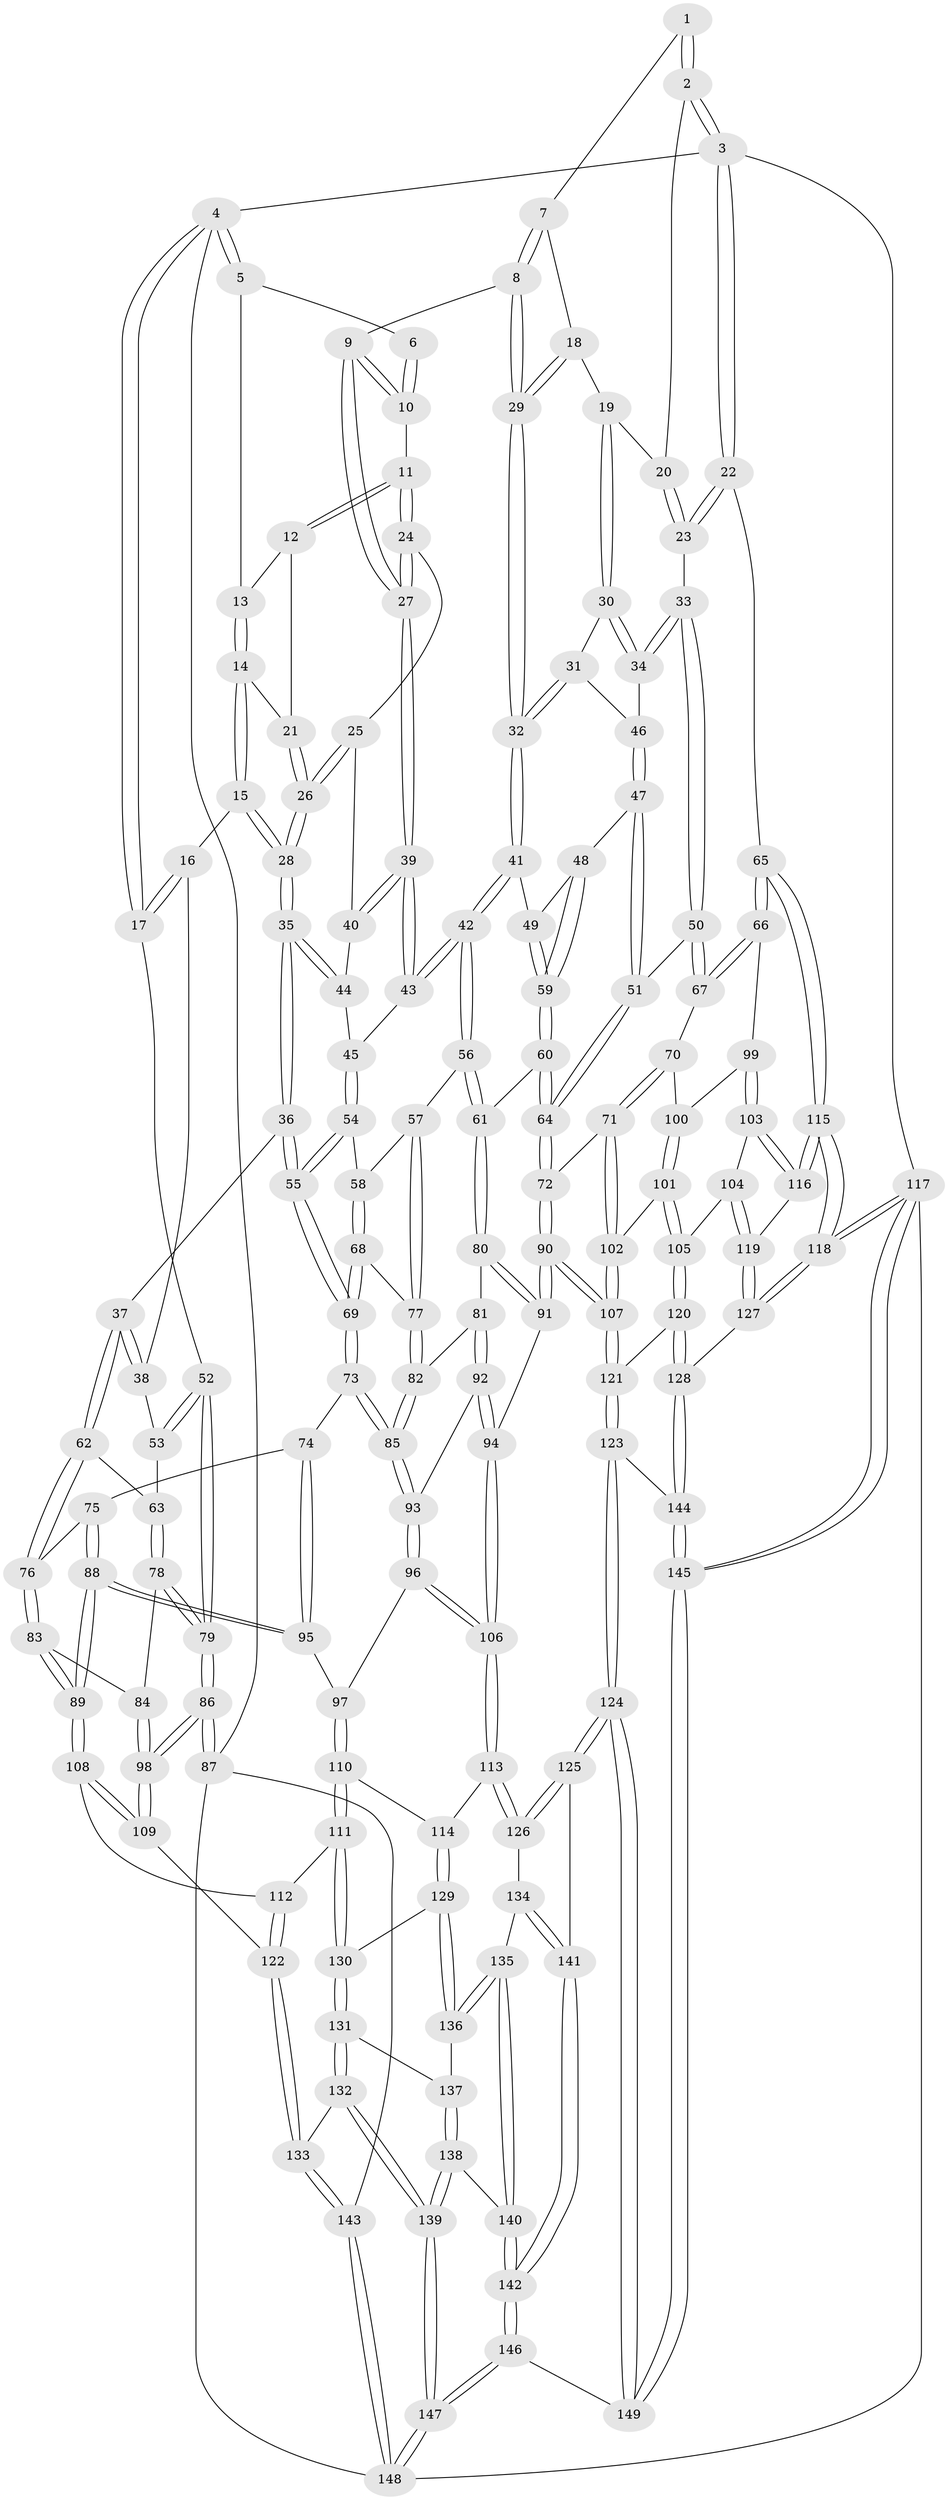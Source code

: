 // coarse degree distribution, {3: 0.0673076923076923, 6: 0.10576923076923077, 8: 0.009615384615384616, 4: 0.38461538461538464, 5: 0.4326923076923077}
// Generated by graph-tools (version 1.1) at 2025/24/03/03/25 07:24:39]
// undirected, 149 vertices, 369 edges
graph export_dot {
graph [start="1"]
  node [color=gray90,style=filled];
  1 [pos="+0.7214845270941598+0"];
  2 [pos="+1+0"];
  3 [pos="+1+0"];
  4 [pos="+0+0"];
  5 [pos="+0.22135883399239892+0"];
  6 [pos="+0.5466604649986299+0"];
  7 [pos="+0.7284673688660324+0"];
  8 [pos="+0.6273017592667935+0.10215759695243978"];
  9 [pos="+0.5946819884178026+0.09525894272724622"];
  10 [pos="+0.5137359305225496+0"];
  11 [pos="+0.47592005953898614+0.0391269949411787"];
  12 [pos="+0.3987210092297543+0.032136069658826184"];
  13 [pos="+0.22548292395572261+0"];
  14 [pos="+0.22465298264701913+0"];
  15 [pos="+0.21863149984202407+0.014390347594138654"];
  16 [pos="+0.1204586580801224+0.10122565840486858"];
  17 [pos="+0+0"];
  18 [pos="+0.7838739928134768+0.035155520846460085"];
  19 [pos="+0.8095443991998432+0.06509305256165952"];
  20 [pos="+0.8795496620473408+0.04733001345786072"];
  21 [pos="+0.377980145042851+0.06683204007260679"];
  22 [pos="+1+0.10882938161049349"];
  23 [pos="+1+0.14825099818016318"];
  24 [pos="+0.46442642665224637+0.10856985316826699"];
  25 [pos="+0.4537039128420058+0.11512553733994232"];
  26 [pos="+0.3717191937145306+0.14154603788024625"];
  27 [pos="+0.5224414196417219+0.1403704514591853"];
  28 [pos="+0.3108649268212689+0.19605635170209165"];
  29 [pos="+0.6632709306915741+0.14981128723705645"];
  30 [pos="+0.8152412599052595+0.08649404102073219"];
  31 [pos="+0.7262824889181276+0.17367141959911628"];
  32 [pos="+0.6722478969594682+0.18743781856621414"];
  33 [pos="+1+0.18666403588292058"];
  34 [pos="+0.8683514409689437+0.16687258457853024"];
  35 [pos="+0.3086130207339863+0.2128332601957253"];
  36 [pos="+0.28269139606353194+0.29257298237335383"];
  37 [pos="+0.23498735685834166+0.31032144344091683"];
  38 [pos="+0.09954487661191104+0.19197267386779387"];
  39 [pos="+0.5294098810396404+0.19186528996934812"];
  40 [pos="+0.465108479944118+0.18472939434176766"];
  41 [pos="+0.6618979874664659+0.2279480788036644"];
  42 [pos="+0.5747249937178587+0.25508782328557483"];
  43 [pos="+0.5515230172350218+0.2491889279531841"];
  44 [pos="+0.4502665233575186+0.2043560601636351"];
  45 [pos="+0.5246781325384363+0.25945262048899154"];
  46 [pos="+0.8385185243092217+0.19254750221040096"];
  47 [pos="+0.7915574518346477+0.2971090639291246"];
  48 [pos="+0.7800616372031411+0.2927643823909905"];
  49 [pos="+0.6679597399010655+0.23509200663239116"];
  50 [pos="+0.876054827200695+0.36588444126566516"];
  51 [pos="+0.8214931879944231+0.3450500026888654"];
  52 [pos="+0+0.21153903839951532"];
  53 [pos="+0+0.20758366878674533"];
  54 [pos="+0.40648613693936275+0.34393528918426947"];
  55 [pos="+0.36977557904986946+0.3457228656354333"];
  56 [pos="+0.5815717798861441+0.4160493342061202"];
  57 [pos="+0.5748286699217453+0.41536438489672645"];
  58 [pos="+0.5018257614523642+0.3985225105677436"];
  59 [pos="+0.6681925851704311+0.3743216238800222"];
  60 [pos="+0.6538711865222606+0.46282336623720494"];
  61 [pos="+0.6414572192356961+0.4616710736230122"];
  62 [pos="+0.2010314289065018+0.35350729579403506"];
  63 [pos="+0.17705652275004174+0.36439379177509224"];
  64 [pos="+0.6675270764744333+0.46948429997487895"];
  65 [pos="+1+0.46269285648369557"];
  66 [pos="+1+0.46279728681581095"];
  67 [pos="+0.8921837387714494+0.4021511021370826"];
  68 [pos="+0.4730274448743473+0.48247381002798656"];
  69 [pos="+0.38503705877840255+0.4721810328405433"];
  70 [pos="+0.8673092980413108+0.5265710797985168"];
  71 [pos="+0.7176776118234792+0.5371807287549193"];
  72 [pos="+0.7168942274917138+0.5368458784722099"];
  73 [pos="+0.3712331962681958+0.5279672480897237"];
  74 [pos="+0.3587948162352955+0.5333520467254534"];
  75 [pos="+0.28108776934710633+0.5165384737545294"];
  76 [pos="+0.22889976618854868+0.46640074386516306"];
  77 [pos="+0.4839793911249758+0.49317085149849244"];
  78 [pos="+0.1048012660322222+0.40401671588939064"];
  79 [pos="+0+0.3950880701027041"];
  80 [pos="+0.5637824089180321+0.5296603693799286"];
  81 [pos="+0.5201047298953938+0.5392375266116863"];
  82 [pos="+0.48412339779163305+0.4934802176810493"];
  83 [pos="+0.16868256757628533+0.589915352218352"];
  84 [pos="+0.1042669495435307+0.5445040919021499"];
  85 [pos="+0.41057571849673724+0.5612702522084567"];
  86 [pos="+0+0.6692808196093923"];
  87 [pos="+0+0.9189550526121536"];
  88 [pos="+0.2166107372149079+0.6365634585792513"];
  89 [pos="+0.19601871270867302+0.6465231628825132"];
  90 [pos="+0.5978048202302043+0.6997705210652008"];
  91 [pos="+0.5843833889792521+0.6933043844607929"];
  92 [pos="+0.4699251959274656+0.5885424355776735"];
  93 [pos="+0.43082210051282455+0.5824587564770595"];
  94 [pos="+0.5319584180229976+0.685760227067256"];
  95 [pos="+0.3083345630784765+0.6206131803035664"];
  96 [pos="+0.3981227269172952+0.6505786630977841"];
  97 [pos="+0.34251265166637174+0.6542755693162348"];
  98 [pos="+0+0.6703641283477196"];
  99 [pos="+0.8935031650929823+0.5452346562685736"];
  100 [pos="+0.874445053168402+0.5343973273622875"];
  101 [pos="+0.8140473655883591+0.7023480758522633"];
  102 [pos="+0.749510542362256+0.6189359991482455"];
  103 [pos="+0.9624851935121553+0.658641383220809"];
  104 [pos="+0.8852884719436718+0.7044383685569537"];
  105 [pos="+0.8183109275202713+0.7185549024824822"];
  106 [pos="+0.44078040077403463+0.7350072769489568"];
  107 [pos="+0.6485481275210622+0.7832982973613187"];
  108 [pos="+0.19359922420573156+0.6544873426311063"];
  109 [pos="+0+0.691426602788202"];
  110 [pos="+0.3320858643779276+0.7194019834119822"];
  111 [pos="+0.22518537558180304+0.7330964014408146"];
  112 [pos="+0.20056768386203955+0.6908800887927622"];
  113 [pos="+0.4240459348274564+0.7623004981359949"];
  114 [pos="+0.381968170745278+0.7571238367801495"];
  115 [pos="+1+0.7104804955524605"];
  116 [pos="+1+0.7050313180063309"];
  117 [pos="+1+1"];
  118 [pos="+1+0.9828990633662559"];
  119 [pos="+0.9396010208734137+0.798057487535515"];
  120 [pos="+0.8112316752048236+0.731211758884894"];
  121 [pos="+0.649860484774175+0.7862251402189111"];
  122 [pos="+0.05601195678502732+0.7905103805468843"];
  123 [pos="+0.6403983541335838+0.8426492747903426"];
  124 [pos="+0.5750643135869813+0.9212811719328031"];
  125 [pos="+0.4718578086060444+0.8684358981154869"];
  126 [pos="+0.4466846461952966+0.8434824337327789"];
  127 [pos="+0.9144409072153766+0.8305606244049524"];
  128 [pos="+0.8717488351685737+0.8622133057210037"];
  129 [pos="+0.3132881344832404+0.8093186169641111"];
  130 [pos="+0.22542297794132404+0.7376364296688465"];
  131 [pos="+0.20739992459086304+0.7904967303042347"];
  132 [pos="+0.1585504660117641+0.8617737369127535"];
  133 [pos="+0.11940029219122907+0.8724966027750666"];
  134 [pos="+0.373602586577689+0.8630972805438237"];
  135 [pos="+0.35215229760418+0.8662926850779188"];
  136 [pos="+0.31318805459464005+0.8372228016371674"];
  137 [pos="+0.2836216563030437+0.8548150673966001"];
  138 [pos="+0.25498218927084665+0.9055130712897238"];
  139 [pos="+0.24087348180685475+0.9119917227967658"];
  140 [pos="+0.32743374464362474+0.9224118376283341"];
  141 [pos="+0.3754800306689193+0.954380727938301"];
  142 [pos="+0.3557046393526621+0.9767663368819417"];
  143 [pos="+0.08977955430131779+0.9351770387225333"];
  144 [pos="+0.8564062680972904+0.9291548780384798"];
  145 [pos="+1+1"];
  146 [pos="+0.3439566615875443+1"];
  147 [pos="+0.2303387737998545+1"];
  148 [pos="+0.2000383037565492+1"];
  149 [pos="+0.5737513588872581+1"];
  1 -- 2;
  1 -- 2;
  1 -- 7;
  2 -- 3;
  2 -- 3;
  2 -- 20;
  3 -- 4;
  3 -- 22;
  3 -- 22;
  3 -- 117;
  4 -- 5;
  4 -- 5;
  4 -- 17;
  4 -- 17;
  4 -- 87;
  5 -- 6;
  5 -- 13;
  6 -- 10;
  6 -- 10;
  7 -- 8;
  7 -- 8;
  7 -- 18;
  8 -- 9;
  8 -- 29;
  8 -- 29;
  9 -- 10;
  9 -- 10;
  9 -- 27;
  9 -- 27;
  10 -- 11;
  11 -- 12;
  11 -- 12;
  11 -- 24;
  11 -- 24;
  12 -- 13;
  12 -- 21;
  13 -- 14;
  13 -- 14;
  14 -- 15;
  14 -- 15;
  14 -- 21;
  15 -- 16;
  15 -- 28;
  15 -- 28;
  16 -- 17;
  16 -- 17;
  16 -- 38;
  17 -- 52;
  18 -- 19;
  18 -- 29;
  18 -- 29;
  19 -- 20;
  19 -- 30;
  19 -- 30;
  20 -- 23;
  20 -- 23;
  21 -- 26;
  21 -- 26;
  22 -- 23;
  22 -- 23;
  22 -- 65;
  23 -- 33;
  24 -- 25;
  24 -- 27;
  24 -- 27;
  25 -- 26;
  25 -- 26;
  25 -- 40;
  26 -- 28;
  26 -- 28;
  27 -- 39;
  27 -- 39;
  28 -- 35;
  28 -- 35;
  29 -- 32;
  29 -- 32;
  30 -- 31;
  30 -- 34;
  30 -- 34;
  31 -- 32;
  31 -- 32;
  31 -- 46;
  32 -- 41;
  32 -- 41;
  33 -- 34;
  33 -- 34;
  33 -- 50;
  33 -- 50;
  34 -- 46;
  35 -- 36;
  35 -- 36;
  35 -- 44;
  35 -- 44;
  36 -- 37;
  36 -- 55;
  36 -- 55;
  37 -- 38;
  37 -- 38;
  37 -- 62;
  37 -- 62;
  38 -- 53;
  39 -- 40;
  39 -- 40;
  39 -- 43;
  39 -- 43;
  40 -- 44;
  41 -- 42;
  41 -- 42;
  41 -- 49;
  42 -- 43;
  42 -- 43;
  42 -- 56;
  42 -- 56;
  43 -- 45;
  44 -- 45;
  45 -- 54;
  45 -- 54;
  46 -- 47;
  46 -- 47;
  47 -- 48;
  47 -- 51;
  47 -- 51;
  48 -- 49;
  48 -- 59;
  48 -- 59;
  49 -- 59;
  49 -- 59;
  50 -- 51;
  50 -- 67;
  50 -- 67;
  51 -- 64;
  51 -- 64;
  52 -- 53;
  52 -- 53;
  52 -- 79;
  52 -- 79;
  53 -- 63;
  54 -- 55;
  54 -- 55;
  54 -- 58;
  55 -- 69;
  55 -- 69;
  56 -- 57;
  56 -- 61;
  56 -- 61;
  57 -- 58;
  57 -- 77;
  57 -- 77;
  58 -- 68;
  58 -- 68;
  59 -- 60;
  59 -- 60;
  60 -- 61;
  60 -- 64;
  60 -- 64;
  61 -- 80;
  61 -- 80;
  62 -- 63;
  62 -- 76;
  62 -- 76;
  63 -- 78;
  63 -- 78;
  64 -- 72;
  64 -- 72;
  65 -- 66;
  65 -- 66;
  65 -- 115;
  65 -- 115;
  66 -- 67;
  66 -- 67;
  66 -- 99;
  67 -- 70;
  68 -- 69;
  68 -- 69;
  68 -- 77;
  69 -- 73;
  69 -- 73;
  70 -- 71;
  70 -- 71;
  70 -- 100;
  71 -- 72;
  71 -- 102;
  71 -- 102;
  72 -- 90;
  72 -- 90;
  73 -- 74;
  73 -- 85;
  73 -- 85;
  74 -- 75;
  74 -- 95;
  74 -- 95;
  75 -- 76;
  75 -- 88;
  75 -- 88;
  76 -- 83;
  76 -- 83;
  77 -- 82;
  77 -- 82;
  78 -- 79;
  78 -- 79;
  78 -- 84;
  79 -- 86;
  79 -- 86;
  80 -- 81;
  80 -- 91;
  80 -- 91;
  81 -- 82;
  81 -- 92;
  81 -- 92;
  82 -- 85;
  82 -- 85;
  83 -- 84;
  83 -- 89;
  83 -- 89;
  84 -- 98;
  84 -- 98;
  85 -- 93;
  85 -- 93;
  86 -- 87;
  86 -- 87;
  86 -- 98;
  86 -- 98;
  87 -- 143;
  87 -- 148;
  88 -- 89;
  88 -- 89;
  88 -- 95;
  88 -- 95;
  89 -- 108;
  89 -- 108;
  90 -- 91;
  90 -- 91;
  90 -- 107;
  90 -- 107;
  91 -- 94;
  92 -- 93;
  92 -- 94;
  92 -- 94;
  93 -- 96;
  93 -- 96;
  94 -- 106;
  94 -- 106;
  95 -- 97;
  96 -- 97;
  96 -- 106;
  96 -- 106;
  97 -- 110;
  97 -- 110;
  98 -- 109;
  98 -- 109;
  99 -- 100;
  99 -- 103;
  99 -- 103;
  100 -- 101;
  100 -- 101;
  101 -- 102;
  101 -- 105;
  101 -- 105;
  102 -- 107;
  102 -- 107;
  103 -- 104;
  103 -- 116;
  103 -- 116;
  104 -- 105;
  104 -- 119;
  104 -- 119;
  105 -- 120;
  105 -- 120;
  106 -- 113;
  106 -- 113;
  107 -- 121;
  107 -- 121;
  108 -- 109;
  108 -- 109;
  108 -- 112;
  109 -- 122;
  110 -- 111;
  110 -- 111;
  110 -- 114;
  111 -- 112;
  111 -- 130;
  111 -- 130;
  112 -- 122;
  112 -- 122;
  113 -- 114;
  113 -- 126;
  113 -- 126;
  114 -- 129;
  114 -- 129;
  115 -- 116;
  115 -- 116;
  115 -- 118;
  115 -- 118;
  116 -- 119;
  117 -- 118;
  117 -- 118;
  117 -- 145;
  117 -- 145;
  117 -- 148;
  118 -- 127;
  118 -- 127;
  119 -- 127;
  119 -- 127;
  120 -- 121;
  120 -- 128;
  120 -- 128;
  121 -- 123;
  121 -- 123;
  122 -- 133;
  122 -- 133;
  123 -- 124;
  123 -- 124;
  123 -- 144;
  124 -- 125;
  124 -- 125;
  124 -- 149;
  124 -- 149;
  125 -- 126;
  125 -- 126;
  125 -- 141;
  126 -- 134;
  127 -- 128;
  128 -- 144;
  128 -- 144;
  129 -- 130;
  129 -- 136;
  129 -- 136;
  130 -- 131;
  130 -- 131;
  131 -- 132;
  131 -- 132;
  131 -- 137;
  132 -- 133;
  132 -- 139;
  132 -- 139;
  133 -- 143;
  133 -- 143;
  134 -- 135;
  134 -- 141;
  134 -- 141;
  135 -- 136;
  135 -- 136;
  135 -- 140;
  135 -- 140;
  136 -- 137;
  137 -- 138;
  137 -- 138;
  138 -- 139;
  138 -- 139;
  138 -- 140;
  139 -- 147;
  139 -- 147;
  140 -- 142;
  140 -- 142;
  141 -- 142;
  141 -- 142;
  142 -- 146;
  142 -- 146;
  143 -- 148;
  143 -- 148;
  144 -- 145;
  144 -- 145;
  145 -- 149;
  145 -- 149;
  146 -- 147;
  146 -- 147;
  146 -- 149;
  147 -- 148;
  147 -- 148;
}
